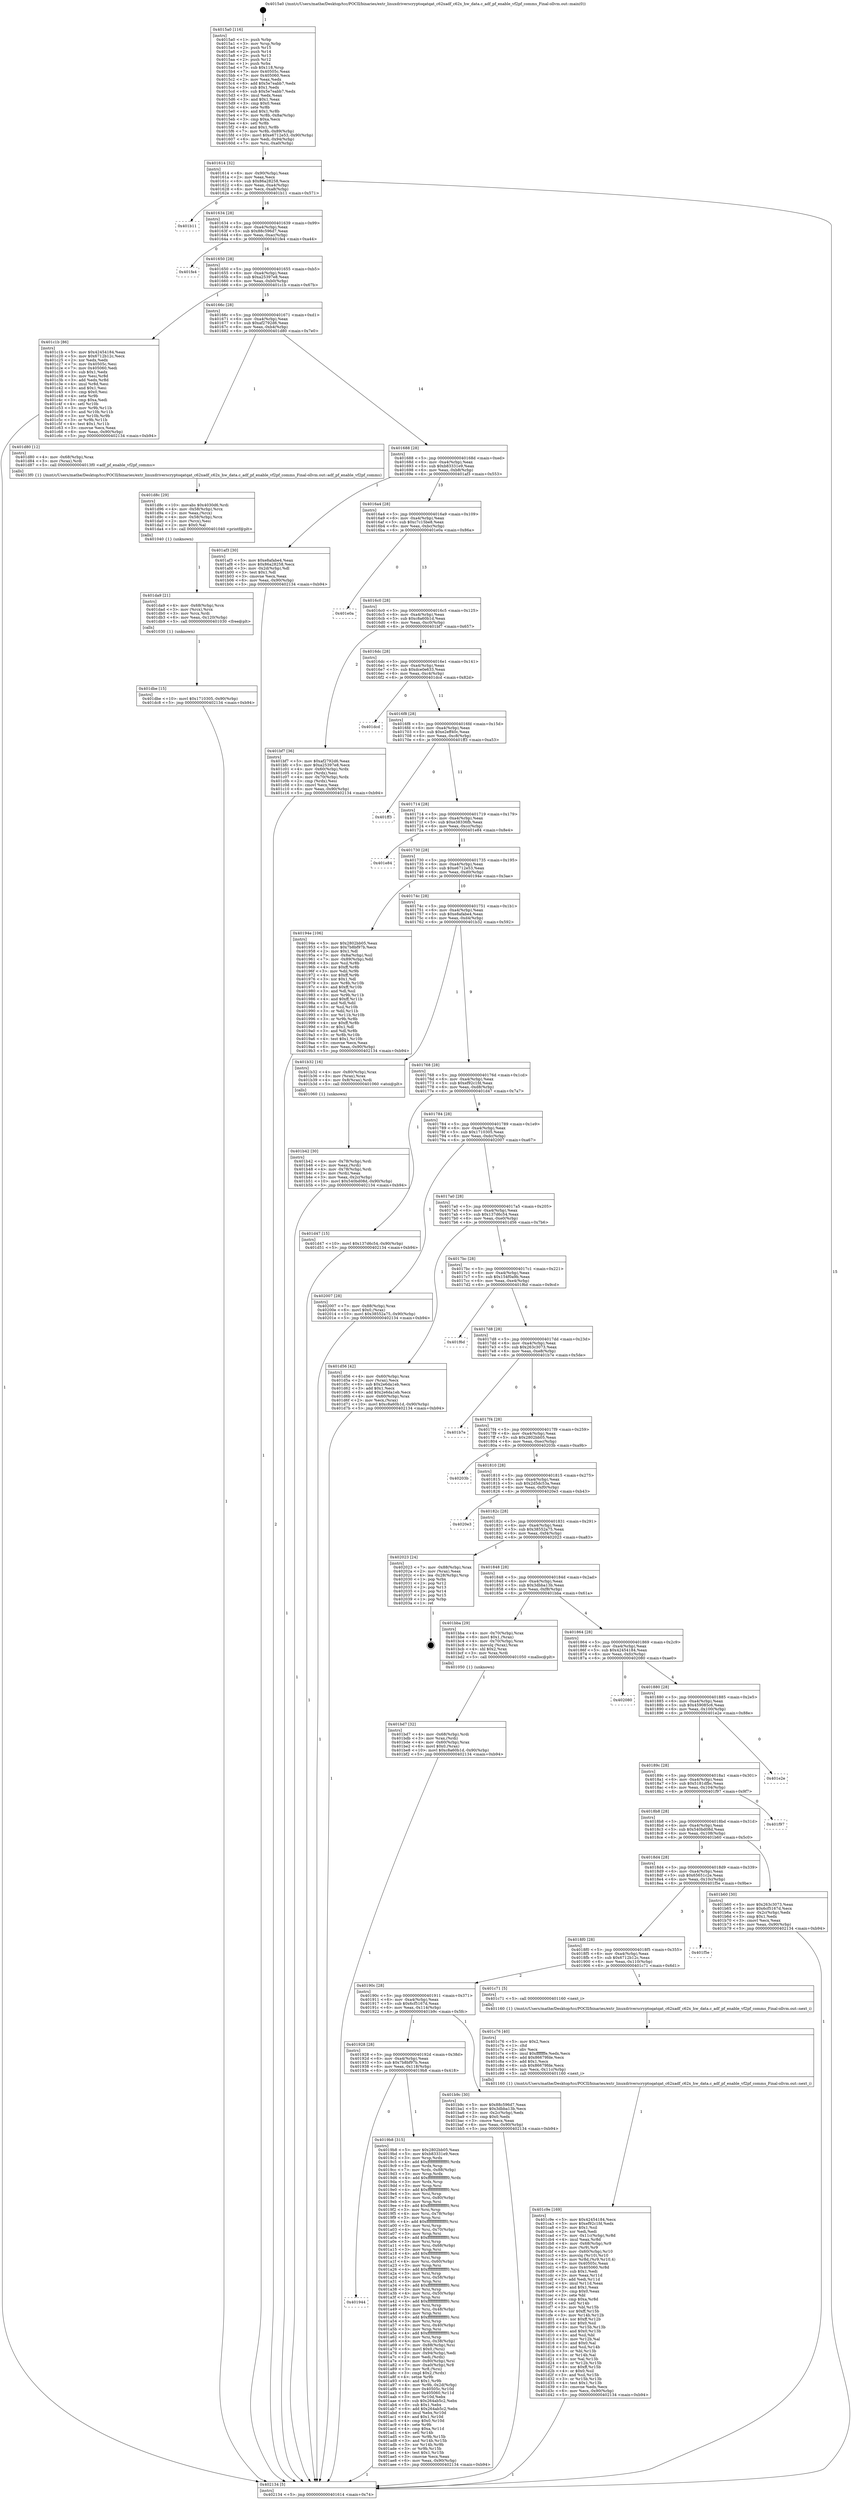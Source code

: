 digraph "0x4015a0" {
  label = "0x4015a0 (/mnt/c/Users/mathe/Desktop/tcc/POCII/binaries/extr_linuxdriverscryptoqatqat_c62xadf_c62x_hw_data.c_adf_pf_enable_vf2pf_comms_Final-ollvm.out::main(0))"
  labelloc = "t"
  node[shape=record]

  Entry [label="",width=0.3,height=0.3,shape=circle,fillcolor=black,style=filled]
  "0x401614" [label="{
     0x401614 [32]\l
     | [instrs]\l
     &nbsp;&nbsp;0x401614 \<+6\>: mov -0x90(%rbp),%eax\l
     &nbsp;&nbsp;0x40161a \<+2\>: mov %eax,%ecx\l
     &nbsp;&nbsp;0x40161c \<+6\>: sub $0x86a28258,%ecx\l
     &nbsp;&nbsp;0x401622 \<+6\>: mov %eax,-0xa4(%rbp)\l
     &nbsp;&nbsp;0x401628 \<+6\>: mov %ecx,-0xa8(%rbp)\l
     &nbsp;&nbsp;0x40162e \<+6\>: je 0000000000401b11 \<main+0x571\>\l
  }"]
  "0x401b11" [label="{
     0x401b11\l
  }", style=dashed]
  "0x401634" [label="{
     0x401634 [28]\l
     | [instrs]\l
     &nbsp;&nbsp;0x401634 \<+5\>: jmp 0000000000401639 \<main+0x99\>\l
     &nbsp;&nbsp;0x401639 \<+6\>: mov -0xa4(%rbp),%eax\l
     &nbsp;&nbsp;0x40163f \<+5\>: sub $0x88c596d7,%eax\l
     &nbsp;&nbsp;0x401644 \<+6\>: mov %eax,-0xac(%rbp)\l
     &nbsp;&nbsp;0x40164a \<+6\>: je 0000000000401fe4 \<main+0xa44\>\l
  }"]
  Exit [label="",width=0.3,height=0.3,shape=circle,fillcolor=black,style=filled,peripheries=2]
  "0x401fe4" [label="{
     0x401fe4\l
  }", style=dashed]
  "0x401650" [label="{
     0x401650 [28]\l
     | [instrs]\l
     &nbsp;&nbsp;0x401650 \<+5\>: jmp 0000000000401655 \<main+0xb5\>\l
     &nbsp;&nbsp;0x401655 \<+6\>: mov -0xa4(%rbp),%eax\l
     &nbsp;&nbsp;0x40165b \<+5\>: sub $0xa25397e8,%eax\l
     &nbsp;&nbsp;0x401660 \<+6\>: mov %eax,-0xb0(%rbp)\l
     &nbsp;&nbsp;0x401666 \<+6\>: je 0000000000401c1b \<main+0x67b\>\l
  }"]
  "0x401dbe" [label="{
     0x401dbe [15]\l
     | [instrs]\l
     &nbsp;&nbsp;0x401dbe \<+10\>: movl $0x1710305,-0x90(%rbp)\l
     &nbsp;&nbsp;0x401dc8 \<+5\>: jmp 0000000000402134 \<main+0xb94\>\l
  }"]
  "0x401c1b" [label="{
     0x401c1b [86]\l
     | [instrs]\l
     &nbsp;&nbsp;0x401c1b \<+5\>: mov $0x42454184,%eax\l
     &nbsp;&nbsp;0x401c20 \<+5\>: mov $0x6712b12c,%ecx\l
     &nbsp;&nbsp;0x401c25 \<+2\>: xor %edx,%edx\l
     &nbsp;&nbsp;0x401c27 \<+7\>: mov 0x40505c,%esi\l
     &nbsp;&nbsp;0x401c2e \<+7\>: mov 0x405060,%edi\l
     &nbsp;&nbsp;0x401c35 \<+3\>: sub $0x1,%edx\l
     &nbsp;&nbsp;0x401c38 \<+3\>: mov %esi,%r8d\l
     &nbsp;&nbsp;0x401c3b \<+3\>: add %edx,%r8d\l
     &nbsp;&nbsp;0x401c3e \<+4\>: imul %r8d,%esi\l
     &nbsp;&nbsp;0x401c42 \<+3\>: and $0x1,%esi\l
     &nbsp;&nbsp;0x401c45 \<+3\>: cmp $0x0,%esi\l
     &nbsp;&nbsp;0x401c48 \<+4\>: sete %r9b\l
     &nbsp;&nbsp;0x401c4c \<+3\>: cmp $0xa,%edi\l
     &nbsp;&nbsp;0x401c4f \<+4\>: setl %r10b\l
     &nbsp;&nbsp;0x401c53 \<+3\>: mov %r9b,%r11b\l
     &nbsp;&nbsp;0x401c56 \<+3\>: and %r10b,%r11b\l
     &nbsp;&nbsp;0x401c59 \<+3\>: xor %r10b,%r9b\l
     &nbsp;&nbsp;0x401c5c \<+3\>: or %r9b,%r11b\l
     &nbsp;&nbsp;0x401c5f \<+4\>: test $0x1,%r11b\l
     &nbsp;&nbsp;0x401c63 \<+3\>: cmovne %ecx,%eax\l
     &nbsp;&nbsp;0x401c66 \<+6\>: mov %eax,-0x90(%rbp)\l
     &nbsp;&nbsp;0x401c6c \<+5\>: jmp 0000000000402134 \<main+0xb94\>\l
  }"]
  "0x40166c" [label="{
     0x40166c [28]\l
     | [instrs]\l
     &nbsp;&nbsp;0x40166c \<+5\>: jmp 0000000000401671 \<main+0xd1\>\l
     &nbsp;&nbsp;0x401671 \<+6\>: mov -0xa4(%rbp),%eax\l
     &nbsp;&nbsp;0x401677 \<+5\>: sub $0xaf2792d6,%eax\l
     &nbsp;&nbsp;0x40167c \<+6\>: mov %eax,-0xb4(%rbp)\l
     &nbsp;&nbsp;0x401682 \<+6\>: je 0000000000401d80 \<main+0x7e0\>\l
  }"]
  "0x401da9" [label="{
     0x401da9 [21]\l
     | [instrs]\l
     &nbsp;&nbsp;0x401da9 \<+4\>: mov -0x68(%rbp),%rcx\l
     &nbsp;&nbsp;0x401dad \<+3\>: mov (%rcx),%rcx\l
     &nbsp;&nbsp;0x401db0 \<+3\>: mov %rcx,%rdi\l
     &nbsp;&nbsp;0x401db3 \<+6\>: mov %eax,-0x120(%rbp)\l
     &nbsp;&nbsp;0x401db9 \<+5\>: call 0000000000401030 \<free@plt\>\l
     | [calls]\l
     &nbsp;&nbsp;0x401030 \{1\} (unknown)\l
  }"]
  "0x401d80" [label="{
     0x401d80 [12]\l
     | [instrs]\l
     &nbsp;&nbsp;0x401d80 \<+4\>: mov -0x68(%rbp),%rax\l
     &nbsp;&nbsp;0x401d84 \<+3\>: mov (%rax),%rdi\l
     &nbsp;&nbsp;0x401d87 \<+5\>: call 00000000004013f0 \<adf_pf_enable_vf2pf_comms\>\l
     | [calls]\l
     &nbsp;&nbsp;0x4013f0 \{1\} (/mnt/c/Users/mathe/Desktop/tcc/POCII/binaries/extr_linuxdriverscryptoqatqat_c62xadf_c62x_hw_data.c_adf_pf_enable_vf2pf_comms_Final-ollvm.out::adf_pf_enable_vf2pf_comms)\l
  }"]
  "0x401688" [label="{
     0x401688 [28]\l
     | [instrs]\l
     &nbsp;&nbsp;0x401688 \<+5\>: jmp 000000000040168d \<main+0xed\>\l
     &nbsp;&nbsp;0x40168d \<+6\>: mov -0xa4(%rbp),%eax\l
     &nbsp;&nbsp;0x401693 \<+5\>: sub $0xb83331e9,%eax\l
     &nbsp;&nbsp;0x401698 \<+6\>: mov %eax,-0xb8(%rbp)\l
     &nbsp;&nbsp;0x40169e \<+6\>: je 0000000000401af3 \<main+0x553\>\l
  }"]
  "0x401d8c" [label="{
     0x401d8c [29]\l
     | [instrs]\l
     &nbsp;&nbsp;0x401d8c \<+10\>: movabs $0x4030d6,%rdi\l
     &nbsp;&nbsp;0x401d96 \<+4\>: mov -0x58(%rbp),%rcx\l
     &nbsp;&nbsp;0x401d9a \<+2\>: mov %eax,(%rcx)\l
     &nbsp;&nbsp;0x401d9c \<+4\>: mov -0x58(%rbp),%rcx\l
     &nbsp;&nbsp;0x401da0 \<+2\>: mov (%rcx),%esi\l
     &nbsp;&nbsp;0x401da2 \<+2\>: mov $0x0,%al\l
     &nbsp;&nbsp;0x401da4 \<+5\>: call 0000000000401040 \<printf@plt\>\l
     | [calls]\l
     &nbsp;&nbsp;0x401040 \{1\} (unknown)\l
  }"]
  "0x401af3" [label="{
     0x401af3 [30]\l
     | [instrs]\l
     &nbsp;&nbsp;0x401af3 \<+5\>: mov $0xe8afabe4,%eax\l
     &nbsp;&nbsp;0x401af8 \<+5\>: mov $0x86a28258,%ecx\l
     &nbsp;&nbsp;0x401afd \<+3\>: mov -0x2d(%rbp),%dl\l
     &nbsp;&nbsp;0x401b00 \<+3\>: test $0x1,%dl\l
     &nbsp;&nbsp;0x401b03 \<+3\>: cmovne %ecx,%eax\l
     &nbsp;&nbsp;0x401b06 \<+6\>: mov %eax,-0x90(%rbp)\l
     &nbsp;&nbsp;0x401b0c \<+5\>: jmp 0000000000402134 \<main+0xb94\>\l
  }"]
  "0x4016a4" [label="{
     0x4016a4 [28]\l
     | [instrs]\l
     &nbsp;&nbsp;0x4016a4 \<+5\>: jmp 00000000004016a9 \<main+0x109\>\l
     &nbsp;&nbsp;0x4016a9 \<+6\>: mov -0xa4(%rbp),%eax\l
     &nbsp;&nbsp;0x4016af \<+5\>: sub $0xc7c15be8,%eax\l
     &nbsp;&nbsp;0x4016b4 \<+6\>: mov %eax,-0xbc(%rbp)\l
     &nbsp;&nbsp;0x4016ba \<+6\>: je 0000000000401e0a \<main+0x86a\>\l
  }"]
  "0x401c9e" [label="{
     0x401c9e [169]\l
     | [instrs]\l
     &nbsp;&nbsp;0x401c9e \<+5\>: mov $0x42454184,%ecx\l
     &nbsp;&nbsp;0x401ca3 \<+5\>: mov $0xef92c1fd,%edx\l
     &nbsp;&nbsp;0x401ca8 \<+3\>: mov $0x1,%sil\l
     &nbsp;&nbsp;0x401cab \<+2\>: xor %edi,%edi\l
     &nbsp;&nbsp;0x401cad \<+7\>: mov -0x11c(%rbp),%r8d\l
     &nbsp;&nbsp;0x401cb4 \<+4\>: imul %eax,%r8d\l
     &nbsp;&nbsp;0x401cb8 \<+4\>: mov -0x68(%rbp),%r9\l
     &nbsp;&nbsp;0x401cbc \<+3\>: mov (%r9),%r9\l
     &nbsp;&nbsp;0x401cbf \<+4\>: mov -0x60(%rbp),%r10\l
     &nbsp;&nbsp;0x401cc3 \<+3\>: movslq (%r10),%r10\l
     &nbsp;&nbsp;0x401cc6 \<+4\>: mov %r8d,(%r9,%r10,4)\l
     &nbsp;&nbsp;0x401cca \<+7\>: mov 0x40505c,%eax\l
     &nbsp;&nbsp;0x401cd1 \<+8\>: mov 0x405060,%r8d\l
     &nbsp;&nbsp;0x401cd9 \<+3\>: sub $0x1,%edi\l
     &nbsp;&nbsp;0x401cdc \<+3\>: mov %eax,%r11d\l
     &nbsp;&nbsp;0x401cdf \<+3\>: add %edi,%r11d\l
     &nbsp;&nbsp;0x401ce2 \<+4\>: imul %r11d,%eax\l
     &nbsp;&nbsp;0x401ce6 \<+3\>: and $0x1,%eax\l
     &nbsp;&nbsp;0x401ce9 \<+3\>: cmp $0x0,%eax\l
     &nbsp;&nbsp;0x401cec \<+3\>: sete %bl\l
     &nbsp;&nbsp;0x401cef \<+4\>: cmp $0xa,%r8d\l
     &nbsp;&nbsp;0x401cf3 \<+4\>: setl %r14b\l
     &nbsp;&nbsp;0x401cf7 \<+3\>: mov %bl,%r15b\l
     &nbsp;&nbsp;0x401cfa \<+4\>: xor $0xff,%r15b\l
     &nbsp;&nbsp;0x401cfe \<+3\>: mov %r14b,%r12b\l
     &nbsp;&nbsp;0x401d01 \<+4\>: xor $0xff,%r12b\l
     &nbsp;&nbsp;0x401d05 \<+4\>: xor $0x0,%sil\l
     &nbsp;&nbsp;0x401d09 \<+3\>: mov %r15b,%r13b\l
     &nbsp;&nbsp;0x401d0c \<+4\>: and $0x0,%r13b\l
     &nbsp;&nbsp;0x401d10 \<+3\>: and %sil,%bl\l
     &nbsp;&nbsp;0x401d13 \<+3\>: mov %r12b,%al\l
     &nbsp;&nbsp;0x401d16 \<+2\>: and $0x0,%al\l
     &nbsp;&nbsp;0x401d18 \<+3\>: and %sil,%r14b\l
     &nbsp;&nbsp;0x401d1b \<+3\>: or %bl,%r13b\l
     &nbsp;&nbsp;0x401d1e \<+3\>: or %r14b,%al\l
     &nbsp;&nbsp;0x401d21 \<+3\>: xor %al,%r13b\l
     &nbsp;&nbsp;0x401d24 \<+3\>: or %r12b,%r15b\l
     &nbsp;&nbsp;0x401d27 \<+4\>: xor $0xff,%r15b\l
     &nbsp;&nbsp;0x401d2b \<+4\>: or $0x0,%sil\l
     &nbsp;&nbsp;0x401d2f \<+3\>: and %sil,%r15b\l
     &nbsp;&nbsp;0x401d32 \<+3\>: or %r15b,%r13b\l
     &nbsp;&nbsp;0x401d35 \<+4\>: test $0x1,%r13b\l
     &nbsp;&nbsp;0x401d39 \<+3\>: cmovne %edx,%ecx\l
     &nbsp;&nbsp;0x401d3c \<+6\>: mov %ecx,-0x90(%rbp)\l
     &nbsp;&nbsp;0x401d42 \<+5\>: jmp 0000000000402134 \<main+0xb94\>\l
  }"]
  "0x401e0a" [label="{
     0x401e0a\l
  }", style=dashed]
  "0x4016c0" [label="{
     0x4016c0 [28]\l
     | [instrs]\l
     &nbsp;&nbsp;0x4016c0 \<+5\>: jmp 00000000004016c5 \<main+0x125\>\l
     &nbsp;&nbsp;0x4016c5 \<+6\>: mov -0xa4(%rbp),%eax\l
     &nbsp;&nbsp;0x4016cb \<+5\>: sub $0xc8a60b1d,%eax\l
     &nbsp;&nbsp;0x4016d0 \<+6\>: mov %eax,-0xc0(%rbp)\l
     &nbsp;&nbsp;0x4016d6 \<+6\>: je 0000000000401bf7 \<main+0x657\>\l
  }"]
  "0x401c76" [label="{
     0x401c76 [40]\l
     | [instrs]\l
     &nbsp;&nbsp;0x401c76 \<+5\>: mov $0x2,%ecx\l
     &nbsp;&nbsp;0x401c7b \<+1\>: cltd\l
     &nbsp;&nbsp;0x401c7c \<+2\>: idiv %ecx\l
     &nbsp;&nbsp;0x401c7e \<+6\>: imul $0xfffffffe,%edx,%ecx\l
     &nbsp;&nbsp;0x401c84 \<+6\>: add $0x86679fde,%ecx\l
     &nbsp;&nbsp;0x401c8a \<+3\>: add $0x1,%ecx\l
     &nbsp;&nbsp;0x401c8d \<+6\>: sub $0x86679fde,%ecx\l
     &nbsp;&nbsp;0x401c93 \<+6\>: mov %ecx,-0x11c(%rbp)\l
     &nbsp;&nbsp;0x401c99 \<+5\>: call 0000000000401160 \<next_i\>\l
     | [calls]\l
     &nbsp;&nbsp;0x401160 \{1\} (/mnt/c/Users/mathe/Desktop/tcc/POCII/binaries/extr_linuxdriverscryptoqatqat_c62xadf_c62x_hw_data.c_adf_pf_enable_vf2pf_comms_Final-ollvm.out::next_i)\l
  }"]
  "0x401bf7" [label="{
     0x401bf7 [36]\l
     | [instrs]\l
     &nbsp;&nbsp;0x401bf7 \<+5\>: mov $0xaf2792d6,%eax\l
     &nbsp;&nbsp;0x401bfc \<+5\>: mov $0xa25397e8,%ecx\l
     &nbsp;&nbsp;0x401c01 \<+4\>: mov -0x60(%rbp),%rdx\l
     &nbsp;&nbsp;0x401c05 \<+2\>: mov (%rdx),%esi\l
     &nbsp;&nbsp;0x401c07 \<+4\>: mov -0x70(%rbp),%rdx\l
     &nbsp;&nbsp;0x401c0b \<+2\>: cmp (%rdx),%esi\l
     &nbsp;&nbsp;0x401c0d \<+3\>: cmovl %ecx,%eax\l
     &nbsp;&nbsp;0x401c10 \<+6\>: mov %eax,-0x90(%rbp)\l
     &nbsp;&nbsp;0x401c16 \<+5\>: jmp 0000000000402134 \<main+0xb94\>\l
  }"]
  "0x4016dc" [label="{
     0x4016dc [28]\l
     | [instrs]\l
     &nbsp;&nbsp;0x4016dc \<+5\>: jmp 00000000004016e1 \<main+0x141\>\l
     &nbsp;&nbsp;0x4016e1 \<+6\>: mov -0xa4(%rbp),%eax\l
     &nbsp;&nbsp;0x4016e7 \<+5\>: sub $0xdce0e633,%eax\l
     &nbsp;&nbsp;0x4016ec \<+6\>: mov %eax,-0xc4(%rbp)\l
     &nbsp;&nbsp;0x4016f2 \<+6\>: je 0000000000401dcd \<main+0x82d\>\l
  }"]
  "0x401bd7" [label="{
     0x401bd7 [32]\l
     | [instrs]\l
     &nbsp;&nbsp;0x401bd7 \<+4\>: mov -0x68(%rbp),%rdi\l
     &nbsp;&nbsp;0x401bdb \<+3\>: mov %rax,(%rdi)\l
     &nbsp;&nbsp;0x401bde \<+4\>: mov -0x60(%rbp),%rax\l
     &nbsp;&nbsp;0x401be2 \<+6\>: movl $0x0,(%rax)\l
     &nbsp;&nbsp;0x401be8 \<+10\>: movl $0xc8a60b1d,-0x90(%rbp)\l
     &nbsp;&nbsp;0x401bf2 \<+5\>: jmp 0000000000402134 \<main+0xb94\>\l
  }"]
  "0x401dcd" [label="{
     0x401dcd\l
  }", style=dashed]
  "0x4016f8" [label="{
     0x4016f8 [28]\l
     | [instrs]\l
     &nbsp;&nbsp;0x4016f8 \<+5\>: jmp 00000000004016fd \<main+0x15d\>\l
     &nbsp;&nbsp;0x4016fd \<+6\>: mov -0xa4(%rbp),%eax\l
     &nbsp;&nbsp;0x401703 \<+5\>: sub $0xe2eff40c,%eax\l
     &nbsp;&nbsp;0x401708 \<+6\>: mov %eax,-0xc8(%rbp)\l
     &nbsp;&nbsp;0x40170e \<+6\>: je 0000000000401ff3 \<main+0xa53\>\l
  }"]
  "0x401b42" [label="{
     0x401b42 [30]\l
     | [instrs]\l
     &nbsp;&nbsp;0x401b42 \<+4\>: mov -0x78(%rbp),%rdi\l
     &nbsp;&nbsp;0x401b46 \<+2\>: mov %eax,(%rdi)\l
     &nbsp;&nbsp;0x401b48 \<+4\>: mov -0x78(%rbp),%rdi\l
     &nbsp;&nbsp;0x401b4c \<+2\>: mov (%rdi),%eax\l
     &nbsp;&nbsp;0x401b4e \<+3\>: mov %eax,-0x2c(%rbp)\l
     &nbsp;&nbsp;0x401b51 \<+10\>: movl $0x540bd08d,-0x90(%rbp)\l
     &nbsp;&nbsp;0x401b5b \<+5\>: jmp 0000000000402134 \<main+0xb94\>\l
  }"]
  "0x401ff3" [label="{
     0x401ff3\l
  }", style=dashed]
  "0x401714" [label="{
     0x401714 [28]\l
     | [instrs]\l
     &nbsp;&nbsp;0x401714 \<+5\>: jmp 0000000000401719 \<main+0x179\>\l
     &nbsp;&nbsp;0x401719 \<+6\>: mov -0xa4(%rbp),%eax\l
     &nbsp;&nbsp;0x40171f \<+5\>: sub $0xe38336fb,%eax\l
     &nbsp;&nbsp;0x401724 \<+6\>: mov %eax,-0xcc(%rbp)\l
     &nbsp;&nbsp;0x40172a \<+6\>: je 0000000000401e84 \<main+0x8e4\>\l
  }"]
  "0x401944" [label="{
     0x401944\l
  }", style=dashed]
  "0x401e84" [label="{
     0x401e84\l
  }", style=dashed]
  "0x401730" [label="{
     0x401730 [28]\l
     | [instrs]\l
     &nbsp;&nbsp;0x401730 \<+5\>: jmp 0000000000401735 \<main+0x195\>\l
     &nbsp;&nbsp;0x401735 \<+6\>: mov -0xa4(%rbp),%eax\l
     &nbsp;&nbsp;0x40173b \<+5\>: sub $0xe6712e53,%eax\l
     &nbsp;&nbsp;0x401740 \<+6\>: mov %eax,-0xd0(%rbp)\l
     &nbsp;&nbsp;0x401746 \<+6\>: je 000000000040194e \<main+0x3ae\>\l
  }"]
  "0x4019b8" [label="{
     0x4019b8 [315]\l
     | [instrs]\l
     &nbsp;&nbsp;0x4019b8 \<+5\>: mov $0x2802bb05,%eax\l
     &nbsp;&nbsp;0x4019bd \<+5\>: mov $0xb83331e9,%ecx\l
     &nbsp;&nbsp;0x4019c2 \<+3\>: mov %rsp,%rdx\l
     &nbsp;&nbsp;0x4019c5 \<+4\>: add $0xfffffffffffffff0,%rdx\l
     &nbsp;&nbsp;0x4019c9 \<+3\>: mov %rdx,%rsp\l
     &nbsp;&nbsp;0x4019cc \<+7\>: mov %rdx,-0x88(%rbp)\l
     &nbsp;&nbsp;0x4019d3 \<+3\>: mov %rsp,%rdx\l
     &nbsp;&nbsp;0x4019d6 \<+4\>: add $0xfffffffffffffff0,%rdx\l
     &nbsp;&nbsp;0x4019da \<+3\>: mov %rdx,%rsp\l
     &nbsp;&nbsp;0x4019dd \<+3\>: mov %rsp,%rsi\l
     &nbsp;&nbsp;0x4019e0 \<+4\>: add $0xfffffffffffffff0,%rsi\l
     &nbsp;&nbsp;0x4019e4 \<+3\>: mov %rsi,%rsp\l
     &nbsp;&nbsp;0x4019e7 \<+4\>: mov %rsi,-0x80(%rbp)\l
     &nbsp;&nbsp;0x4019eb \<+3\>: mov %rsp,%rsi\l
     &nbsp;&nbsp;0x4019ee \<+4\>: add $0xfffffffffffffff0,%rsi\l
     &nbsp;&nbsp;0x4019f2 \<+3\>: mov %rsi,%rsp\l
     &nbsp;&nbsp;0x4019f5 \<+4\>: mov %rsi,-0x78(%rbp)\l
     &nbsp;&nbsp;0x4019f9 \<+3\>: mov %rsp,%rsi\l
     &nbsp;&nbsp;0x4019fc \<+4\>: add $0xfffffffffffffff0,%rsi\l
     &nbsp;&nbsp;0x401a00 \<+3\>: mov %rsi,%rsp\l
     &nbsp;&nbsp;0x401a03 \<+4\>: mov %rsi,-0x70(%rbp)\l
     &nbsp;&nbsp;0x401a07 \<+3\>: mov %rsp,%rsi\l
     &nbsp;&nbsp;0x401a0a \<+4\>: add $0xfffffffffffffff0,%rsi\l
     &nbsp;&nbsp;0x401a0e \<+3\>: mov %rsi,%rsp\l
     &nbsp;&nbsp;0x401a11 \<+4\>: mov %rsi,-0x68(%rbp)\l
     &nbsp;&nbsp;0x401a15 \<+3\>: mov %rsp,%rsi\l
     &nbsp;&nbsp;0x401a18 \<+4\>: add $0xfffffffffffffff0,%rsi\l
     &nbsp;&nbsp;0x401a1c \<+3\>: mov %rsi,%rsp\l
     &nbsp;&nbsp;0x401a1f \<+4\>: mov %rsi,-0x60(%rbp)\l
     &nbsp;&nbsp;0x401a23 \<+3\>: mov %rsp,%rsi\l
     &nbsp;&nbsp;0x401a26 \<+4\>: add $0xfffffffffffffff0,%rsi\l
     &nbsp;&nbsp;0x401a2a \<+3\>: mov %rsi,%rsp\l
     &nbsp;&nbsp;0x401a2d \<+4\>: mov %rsi,-0x58(%rbp)\l
     &nbsp;&nbsp;0x401a31 \<+3\>: mov %rsp,%rsi\l
     &nbsp;&nbsp;0x401a34 \<+4\>: add $0xfffffffffffffff0,%rsi\l
     &nbsp;&nbsp;0x401a38 \<+3\>: mov %rsi,%rsp\l
     &nbsp;&nbsp;0x401a3b \<+4\>: mov %rsi,-0x50(%rbp)\l
     &nbsp;&nbsp;0x401a3f \<+3\>: mov %rsp,%rsi\l
     &nbsp;&nbsp;0x401a42 \<+4\>: add $0xfffffffffffffff0,%rsi\l
     &nbsp;&nbsp;0x401a46 \<+3\>: mov %rsi,%rsp\l
     &nbsp;&nbsp;0x401a49 \<+4\>: mov %rsi,-0x48(%rbp)\l
     &nbsp;&nbsp;0x401a4d \<+3\>: mov %rsp,%rsi\l
     &nbsp;&nbsp;0x401a50 \<+4\>: add $0xfffffffffffffff0,%rsi\l
     &nbsp;&nbsp;0x401a54 \<+3\>: mov %rsi,%rsp\l
     &nbsp;&nbsp;0x401a57 \<+4\>: mov %rsi,-0x40(%rbp)\l
     &nbsp;&nbsp;0x401a5b \<+3\>: mov %rsp,%rsi\l
     &nbsp;&nbsp;0x401a5e \<+4\>: add $0xfffffffffffffff0,%rsi\l
     &nbsp;&nbsp;0x401a62 \<+3\>: mov %rsi,%rsp\l
     &nbsp;&nbsp;0x401a65 \<+4\>: mov %rsi,-0x38(%rbp)\l
     &nbsp;&nbsp;0x401a69 \<+7\>: mov -0x88(%rbp),%rsi\l
     &nbsp;&nbsp;0x401a70 \<+6\>: movl $0x0,(%rsi)\l
     &nbsp;&nbsp;0x401a76 \<+6\>: mov -0x94(%rbp),%edi\l
     &nbsp;&nbsp;0x401a7c \<+2\>: mov %edi,(%rdx)\l
     &nbsp;&nbsp;0x401a7e \<+4\>: mov -0x80(%rbp),%rsi\l
     &nbsp;&nbsp;0x401a82 \<+7\>: mov -0xa0(%rbp),%r8\l
     &nbsp;&nbsp;0x401a89 \<+3\>: mov %r8,(%rsi)\l
     &nbsp;&nbsp;0x401a8c \<+3\>: cmpl $0x2,(%rdx)\l
     &nbsp;&nbsp;0x401a8f \<+4\>: setne %r9b\l
     &nbsp;&nbsp;0x401a93 \<+4\>: and $0x1,%r9b\l
     &nbsp;&nbsp;0x401a97 \<+4\>: mov %r9b,-0x2d(%rbp)\l
     &nbsp;&nbsp;0x401a9b \<+8\>: mov 0x40505c,%r10d\l
     &nbsp;&nbsp;0x401aa3 \<+8\>: mov 0x405060,%r11d\l
     &nbsp;&nbsp;0x401aab \<+3\>: mov %r10d,%ebx\l
     &nbsp;&nbsp;0x401aae \<+6\>: sub $0x264ab5c2,%ebx\l
     &nbsp;&nbsp;0x401ab4 \<+3\>: sub $0x1,%ebx\l
     &nbsp;&nbsp;0x401ab7 \<+6\>: add $0x264ab5c2,%ebx\l
     &nbsp;&nbsp;0x401abd \<+4\>: imul %ebx,%r10d\l
     &nbsp;&nbsp;0x401ac1 \<+4\>: and $0x1,%r10d\l
     &nbsp;&nbsp;0x401ac5 \<+4\>: cmp $0x0,%r10d\l
     &nbsp;&nbsp;0x401ac9 \<+4\>: sete %r9b\l
     &nbsp;&nbsp;0x401acd \<+4\>: cmp $0xa,%r11d\l
     &nbsp;&nbsp;0x401ad1 \<+4\>: setl %r14b\l
     &nbsp;&nbsp;0x401ad5 \<+3\>: mov %r9b,%r15b\l
     &nbsp;&nbsp;0x401ad8 \<+3\>: and %r14b,%r15b\l
     &nbsp;&nbsp;0x401adb \<+3\>: xor %r14b,%r9b\l
     &nbsp;&nbsp;0x401ade \<+3\>: or %r9b,%r15b\l
     &nbsp;&nbsp;0x401ae1 \<+4\>: test $0x1,%r15b\l
     &nbsp;&nbsp;0x401ae5 \<+3\>: cmovne %ecx,%eax\l
     &nbsp;&nbsp;0x401ae8 \<+6\>: mov %eax,-0x90(%rbp)\l
     &nbsp;&nbsp;0x401aee \<+5\>: jmp 0000000000402134 \<main+0xb94\>\l
  }"]
  "0x40194e" [label="{
     0x40194e [106]\l
     | [instrs]\l
     &nbsp;&nbsp;0x40194e \<+5\>: mov $0x2802bb05,%eax\l
     &nbsp;&nbsp;0x401953 \<+5\>: mov $0x7b8bf97b,%ecx\l
     &nbsp;&nbsp;0x401958 \<+2\>: mov $0x1,%dl\l
     &nbsp;&nbsp;0x40195a \<+7\>: mov -0x8a(%rbp),%sil\l
     &nbsp;&nbsp;0x401961 \<+7\>: mov -0x89(%rbp),%dil\l
     &nbsp;&nbsp;0x401968 \<+3\>: mov %sil,%r8b\l
     &nbsp;&nbsp;0x40196b \<+4\>: xor $0xff,%r8b\l
     &nbsp;&nbsp;0x40196f \<+3\>: mov %dil,%r9b\l
     &nbsp;&nbsp;0x401972 \<+4\>: xor $0xff,%r9b\l
     &nbsp;&nbsp;0x401976 \<+3\>: xor $0x1,%dl\l
     &nbsp;&nbsp;0x401979 \<+3\>: mov %r8b,%r10b\l
     &nbsp;&nbsp;0x40197c \<+4\>: and $0xff,%r10b\l
     &nbsp;&nbsp;0x401980 \<+3\>: and %dl,%sil\l
     &nbsp;&nbsp;0x401983 \<+3\>: mov %r9b,%r11b\l
     &nbsp;&nbsp;0x401986 \<+4\>: and $0xff,%r11b\l
     &nbsp;&nbsp;0x40198a \<+3\>: and %dl,%dil\l
     &nbsp;&nbsp;0x40198d \<+3\>: or %sil,%r10b\l
     &nbsp;&nbsp;0x401990 \<+3\>: or %dil,%r11b\l
     &nbsp;&nbsp;0x401993 \<+3\>: xor %r11b,%r10b\l
     &nbsp;&nbsp;0x401996 \<+3\>: or %r9b,%r8b\l
     &nbsp;&nbsp;0x401999 \<+4\>: xor $0xff,%r8b\l
     &nbsp;&nbsp;0x40199d \<+3\>: or $0x1,%dl\l
     &nbsp;&nbsp;0x4019a0 \<+3\>: and %dl,%r8b\l
     &nbsp;&nbsp;0x4019a3 \<+3\>: or %r8b,%r10b\l
     &nbsp;&nbsp;0x4019a6 \<+4\>: test $0x1,%r10b\l
     &nbsp;&nbsp;0x4019aa \<+3\>: cmovne %ecx,%eax\l
     &nbsp;&nbsp;0x4019ad \<+6\>: mov %eax,-0x90(%rbp)\l
     &nbsp;&nbsp;0x4019b3 \<+5\>: jmp 0000000000402134 \<main+0xb94\>\l
  }"]
  "0x40174c" [label="{
     0x40174c [28]\l
     | [instrs]\l
     &nbsp;&nbsp;0x40174c \<+5\>: jmp 0000000000401751 \<main+0x1b1\>\l
     &nbsp;&nbsp;0x401751 \<+6\>: mov -0xa4(%rbp),%eax\l
     &nbsp;&nbsp;0x401757 \<+5\>: sub $0xe8afabe4,%eax\l
     &nbsp;&nbsp;0x40175c \<+6\>: mov %eax,-0xd4(%rbp)\l
     &nbsp;&nbsp;0x401762 \<+6\>: je 0000000000401b32 \<main+0x592\>\l
  }"]
  "0x402134" [label="{
     0x402134 [5]\l
     | [instrs]\l
     &nbsp;&nbsp;0x402134 \<+5\>: jmp 0000000000401614 \<main+0x74\>\l
  }"]
  "0x4015a0" [label="{
     0x4015a0 [116]\l
     | [instrs]\l
     &nbsp;&nbsp;0x4015a0 \<+1\>: push %rbp\l
     &nbsp;&nbsp;0x4015a1 \<+3\>: mov %rsp,%rbp\l
     &nbsp;&nbsp;0x4015a4 \<+2\>: push %r15\l
     &nbsp;&nbsp;0x4015a6 \<+2\>: push %r14\l
     &nbsp;&nbsp;0x4015a8 \<+2\>: push %r13\l
     &nbsp;&nbsp;0x4015aa \<+2\>: push %r12\l
     &nbsp;&nbsp;0x4015ac \<+1\>: push %rbx\l
     &nbsp;&nbsp;0x4015ad \<+7\>: sub $0x118,%rsp\l
     &nbsp;&nbsp;0x4015b4 \<+7\>: mov 0x40505c,%eax\l
     &nbsp;&nbsp;0x4015bb \<+7\>: mov 0x405060,%ecx\l
     &nbsp;&nbsp;0x4015c2 \<+2\>: mov %eax,%edx\l
     &nbsp;&nbsp;0x4015c4 \<+6\>: add $0x5e7eabb7,%edx\l
     &nbsp;&nbsp;0x4015ca \<+3\>: sub $0x1,%edx\l
     &nbsp;&nbsp;0x4015cd \<+6\>: sub $0x5e7eabb7,%edx\l
     &nbsp;&nbsp;0x4015d3 \<+3\>: imul %edx,%eax\l
     &nbsp;&nbsp;0x4015d6 \<+3\>: and $0x1,%eax\l
     &nbsp;&nbsp;0x4015d9 \<+3\>: cmp $0x0,%eax\l
     &nbsp;&nbsp;0x4015dc \<+4\>: sete %r8b\l
     &nbsp;&nbsp;0x4015e0 \<+4\>: and $0x1,%r8b\l
     &nbsp;&nbsp;0x4015e4 \<+7\>: mov %r8b,-0x8a(%rbp)\l
     &nbsp;&nbsp;0x4015eb \<+3\>: cmp $0xa,%ecx\l
     &nbsp;&nbsp;0x4015ee \<+4\>: setl %r8b\l
     &nbsp;&nbsp;0x4015f2 \<+4\>: and $0x1,%r8b\l
     &nbsp;&nbsp;0x4015f6 \<+7\>: mov %r8b,-0x89(%rbp)\l
     &nbsp;&nbsp;0x4015fd \<+10\>: movl $0xe6712e53,-0x90(%rbp)\l
     &nbsp;&nbsp;0x401607 \<+6\>: mov %edi,-0x94(%rbp)\l
     &nbsp;&nbsp;0x40160d \<+7\>: mov %rsi,-0xa0(%rbp)\l
  }"]
  "0x401928" [label="{
     0x401928 [28]\l
     | [instrs]\l
     &nbsp;&nbsp;0x401928 \<+5\>: jmp 000000000040192d \<main+0x38d\>\l
     &nbsp;&nbsp;0x40192d \<+6\>: mov -0xa4(%rbp),%eax\l
     &nbsp;&nbsp;0x401933 \<+5\>: sub $0x7b8bf97b,%eax\l
     &nbsp;&nbsp;0x401938 \<+6\>: mov %eax,-0x118(%rbp)\l
     &nbsp;&nbsp;0x40193e \<+6\>: je 00000000004019b8 \<main+0x418\>\l
  }"]
  "0x401b32" [label="{
     0x401b32 [16]\l
     | [instrs]\l
     &nbsp;&nbsp;0x401b32 \<+4\>: mov -0x80(%rbp),%rax\l
     &nbsp;&nbsp;0x401b36 \<+3\>: mov (%rax),%rax\l
     &nbsp;&nbsp;0x401b39 \<+4\>: mov 0x8(%rax),%rdi\l
     &nbsp;&nbsp;0x401b3d \<+5\>: call 0000000000401060 \<atoi@plt\>\l
     | [calls]\l
     &nbsp;&nbsp;0x401060 \{1\} (unknown)\l
  }"]
  "0x401768" [label="{
     0x401768 [28]\l
     | [instrs]\l
     &nbsp;&nbsp;0x401768 \<+5\>: jmp 000000000040176d \<main+0x1cd\>\l
     &nbsp;&nbsp;0x40176d \<+6\>: mov -0xa4(%rbp),%eax\l
     &nbsp;&nbsp;0x401773 \<+5\>: sub $0xef92c1fd,%eax\l
     &nbsp;&nbsp;0x401778 \<+6\>: mov %eax,-0xd8(%rbp)\l
     &nbsp;&nbsp;0x40177e \<+6\>: je 0000000000401d47 \<main+0x7a7\>\l
  }"]
  "0x401b9c" [label="{
     0x401b9c [30]\l
     | [instrs]\l
     &nbsp;&nbsp;0x401b9c \<+5\>: mov $0x88c596d7,%eax\l
     &nbsp;&nbsp;0x401ba1 \<+5\>: mov $0x3dbba13b,%ecx\l
     &nbsp;&nbsp;0x401ba6 \<+3\>: mov -0x2c(%rbp),%edx\l
     &nbsp;&nbsp;0x401ba9 \<+3\>: cmp $0x0,%edx\l
     &nbsp;&nbsp;0x401bac \<+3\>: cmove %ecx,%eax\l
     &nbsp;&nbsp;0x401baf \<+6\>: mov %eax,-0x90(%rbp)\l
     &nbsp;&nbsp;0x401bb5 \<+5\>: jmp 0000000000402134 \<main+0xb94\>\l
  }"]
  "0x401d47" [label="{
     0x401d47 [15]\l
     | [instrs]\l
     &nbsp;&nbsp;0x401d47 \<+10\>: movl $0x137d6c54,-0x90(%rbp)\l
     &nbsp;&nbsp;0x401d51 \<+5\>: jmp 0000000000402134 \<main+0xb94\>\l
  }"]
  "0x401784" [label="{
     0x401784 [28]\l
     | [instrs]\l
     &nbsp;&nbsp;0x401784 \<+5\>: jmp 0000000000401789 \<main+0x1e9\>\l
     &nbsp;&nbsp;0x401789 \<+6\>: mov -0xa4(%rbp),%eax\l
     &nbsp;&nbsp;0x40178f \<+5\>: sub $0x1710305,%eax\l
     &nbsp;&nbsp;0x401794 \<+6\>: mov %eax,-0xdc(%rbp)\l
     &nbsp;&nbsp;0x40179a \<+6\>: je 0000000000402007 \<main+0xa67\>\l
  }"]
  "0x40190c" [label="{
     0x40190c [28]\l
     | [instrs]\l
     &nbsp;&nbsp;0x40190c \<+5\>: jmp 0000000000401911 \<main+0x371\>\l
     &nbsp;&nbsp;0x401911 \<+6\>: mov -0xa4(%rbp),%eax\l
     &nbsp;&nbsp;0x401917 \<+5\>: sub $0x6cf5167d,%eax\l
     &nbsp;&nbsp;0x40191c \<+6\>: mov %eax,-0x114(%rbp)\l
     &nbsp;&nbsp;0x401922 \<+6\>: je 0000000000401b9c \<main+0x5fc\>\l
  }"]
  "0x402007" [label="{
     0x402007 [28]\l
     | [instrs]\l
     &nbsp;&nbsp;0x402007 \<+7\>: mov -0x88(%rbp),%rax\l
     &nbsp;&nbsp;0x40200e \<+6\>: movl $0x0,(%rax)\l
     &nbsp;&nbsp;0x402014 \<+10\>: movl $0x38552a75,-0x90(%rbp)\l
     &nbsp;&nbsp;0x40201e \<+5\>: jmp 0000000000402134 \<main+0xb94\>\l
  }"]
  "0x4017a0" [label="{
     0x4017a0 [28]\l
     | [instrs]\l
     &nbsp;&nbsp;0x4017a0 \<+5\>: jmp 00000000004017a5 \<main+0x205\>\l
     &nbsp;&nbsp;0x4017a5 \<+6\>: mov -0xa4(%rbp),%eax\l
     &nbsp;&nbsp;0x4017ab \<+5\>: sub $0x137d6c54,%eax\l
     &nbsp;&nbsp;0x4017b0 \<+6\>: mov %eax,-0xe0(%rbp)\l
     &nbsp;&nbsp;0x4017b6 \<+6\>: je 0000000000401d56 \<main+0x7b6\>\l
  }"]
  "0x401c71" [label="{
     0x401c71 [5]\l
     | [instrs]\l
     &nbsp;&nbsp;0x401c71 \<+5\>: call 0000000000401160 \<next_i\>\l
     | [calls]\l
     &nbsp;&nbsp;0x401160 \{1\} (/mnt/c/Users/mathe/Desktop/tcc/POCII/binaries/extr_linuxdriverscryptoqatqat_c62xadf_c62x_hw_data.c_adf_pf_enable_vf2pf_comms_Final-ollvm.out::next_i)\l
  }"]
  "0x401d56" [label="{
     0x401d56 [42]\l
     | [instrs]\l
     &nbsp;&nbsp;0x401d56 \<+4\>: mov -0x60(%rbp),%rax\l
     &nbsp;&nbsp;0x401d5a \<+2\>: mov (%rax),%ecx\l
     &nbsp;&nbsp;0x401d5c \<+6\>: sub $0x2e6da1eb,%ecx\l
     &nbsp;&nbsp;0x401d62 \<+3\>: add $0x1,%ecx\l
     &nbsp;&nbsp;0x401d65 \<+6\>: add $0x2e6da1eb,%ecx\l
     &nbsp;&nbsp;0x401d6b \<+4\>: mov -0x60(%rbp),%rax\l
     &nbsp;&nbsp;0x401d6f \<+2\>: mov %ecx,(%rax)\l
     &nbsp;&nbsp;0x401d71 \<+10\>: movl $0xc8a60b1d,-0x90(%rbp)\l
     &nbsp;&nbsp;0x401d7b \<+5\>: jmp 0000000000402134 \<main+0xb94\>\l
  }"]
  "0x4017bc" [label="{
     0x4017bc [28]\l
     | [instrs]\l
     &nbsp;&nbsp;0x4017bc \<+5\>: jmp 00000000004017c1 \<main+0x221\>\l
     &nbsp;&nbsp;0x4017c1 \<+6\>: mov -0xa4(%rbp),%eax\l
     &nbsp;&nbsp;0x4017c7 \<+5\>: sub $0x154f0a9b,%eax\l
     &nbsp;&nbsp;0x4017cc \<+6\>: mov %eax,-0xe4(%rbp)\l
     &nbsp;&nbsp;0x4017d2 \<+6\>: je 0000000000401f6d \<main+0x9cd\>\l
  }"]
  "0x4018f0" [label="{
     0x4018f0 [28]\l
     | [instrs]\l
     &nbsp;&nbsp;0x4018f0 \<+5\>: jmp 00000000004018f5 \<main+0x355\>\l
     &nbsp;&nbsp;0x4018f5 \<+6\>: mov -0xa4(%rbp),%eax\l
     &nbsp;&nbsp;0x4018fb \<+5\>: sub $0x6712b12c,%eax\l
     &nbsp;&nbsp;0x401900 \<+6\>: mov %eax,-0x110(%rbp)\l
     &nbsp;&nbsp;0x401906 \<+6\>: je 0000000000401c71 \<main+0x6d1\>\l
  }"]
  "0x401f6d" [label="{
     0x401f6d\l
  }", style=dashed]
  "0x4017d8" [label="{
     0x4017d8 [28]\l
     | [instrs]\l
     &nbsp;&nbsp;0x4017d8 \<+5\>: jmp 00000000004017dd \<main+0x23d\>\l
     &nbsp;&nbsp;0x4017dd \<+6\>: mov -0xa4(%rbp),%eax\l
     &nbsp;&nbsp;0x4017e3 \<+5\>: sub $0x263c3073,%eax\l
     &nbsp;&nbsp;0x4017e8 \<+6\>: mov %eax,-0xe8(%rbp)\l
     &nbsp;&nbsp;0x4017ee \<+6\>: je 0000000000401b7e \<main+0x5de\>\l
  }"]
  "0x401f5e" [label="{
     0x401f5e\l
  }", style=dashed]
  "0x401b7e" [label="{
     0x401b7e\l
  }", style=dashed]
  "0x4017f4" [label="{
     0x4017f4 [28]\l
     | [instrs]\l
     &nbsp;&nbsp;0x4017f4 \<+5\>: jmp 00000000004017f9 \<main+0x259\>\l
     &nbsp;&nbsp;0x4017f9 \<+6\>: mov -0xa4(%rbp),%eax\l
     &nbsp;&nbsp;0x4017ff \<+5\>: sub $0x2802bb05,%eax\l
     &nbsp;&nbsp;0x401804 \<+6\>: mov %eax,-0xec(%rbp)\l
     &nbsp;&nbsp;0x40180a \<+6\>: je 000000000040203b \<main+0xa9b\>\l
  }"]
  "0x4018d4" [label="{
     0x4018d4 [28]\l
     | [instrs]\l
     &nbsp;&nbsp;0x4018d4 \<+5\>: jmp 00000000004018d9 \<main+0x339\>\l
     &nbsp;&nbsp;0x4018d9 \<+6\>: mov -0xa4(%rbp),%eax\l
     &nbsp;&nbsp;0x4018df \<+5\>: sub $0x65651c2e,%eax\l
     &nbsp;&nbsp;0x4018e4 \<+6\>: mov %eax,-0x10c(%rbp)\l
     &nbsp;&nbsp;0x4018ea \<+6\>: je 0000000000401f5e \<main+0x9be\>\l
  }"]
  "0x40203b" [label="{
     0x40203b\l
  }", style=dashed]
  "0x401810" [label="{
     0x401810 [28]\l
     | [instrs]\l
     &nbsp;&nbsp;0x401810 \<+5\>: jmp 0000000000401815 \<main+0x275\>\l
     &nbsp;&nbsp;0x401815 \<+6\>: mov -0xa4(%rbp),%eax\l
     &nbsp;&nbsp;0x40181b \<+5\>: sub $0x2d5dc53a,%eax\l
     &nbsp;&nbsp;0x401820 \<+6\>: mov %eax,-0xf0(%rbp)\l
     &nbsp;&nbsp;0x401826 \<+6\>: je 00000000004020e3 \<main+0xb43\>\l
  }"]
  "0x401b60" [label="{
     0x401b60 [30]\l
     | [instrs]\l
     &nbsp;&nbsp;0x401b60 \<+5\>: mov $0x263c3073,%eax\l
     &nbsp;&nbsp;0x401b65 \<+5\>: mov $0x6cf5167d,%ecx\l
     &nbsp;&nbsp;0x401b6a \<+3\>: mov -0x2c(%rbp),%edx\l
     &nbsp;&nbsp;0x401b6d \<+3\>: cmp $0x1,%edx\l
     &nbsp;&nbsp;0x401b70 \<+3\>: cmovl %ecx,%eax\l
     &nbsp;&nbsp;0x401b73 \<+6\>: mov %eax,-0x90(%rbp)\l
     &nbsp;&nbsp;0x401b79 \<+5\>: jmp 0000000000402134 \<main+0xb94\>\l
  }"]
  "0x4020e3" [label="{
     0x4020e3\l
  }", style=dashed]
  "0x40182c" [label="{
     0x40182c [28]\l
     | [instrs]\l
     &nbsp;&nbsp;0x40182c \<+5\>: jmp 0000000000401831 \<main+0x291\>\l
     &nbsp;&nbsp;0x401831 \<+6\>: mov -0xa4(%rbp),%eax\l
     &nbsp;&nbsp;0x401837 \<+5\>: sub $0x38552a75,%eax\l
     &nbsp;&nbsp;0x40183c \<+6\>: mov %eax,-0xf4(%rbp)\l
     &nbsp;&nbsp;0x401842 \<+6\>: je 0000000000402023 \<main+0xa83\>\l
  }"]
  "0x4018b8" [label="{
     0x4018b8 [28]\l
     | [instrs]\l
     &nbsp;&nbsp;0x4018b8 \<+5\>: jmp 00000000004018bd \<main+0x31d\>\l
     &nbsp;&nbsp;0x4018bd \<+6\>: mov -0xa4(%rbp),%eax\l
     &nbsp;&nbsp;0x4018c3 \<+5\>: sub $0x540bd08d,%eax\l
     &nbsp;&nbsp;0x4018c8 \<+6\>: mov %eax,-0x108(%rbp)\l
     &nbsp;&nbsp;0x4018ce \<+6\>: je 0000000000401b60 \<main+0x5c0\>\l
  }"]
  "0x402023" [label="{
     0x402023 [24]\l
     | [instrs]\l
     &nbsp;&nbsp;0x402023 \<+7\>: mov -0x88(%rbp),%rax\l
     &nbsp;&nbsp;0x40202a \<+2\>: mov (%rax),%eax\l
     &nbsp;&nbsp;0x40202c \<+4\>: lea -0x28(%rbp),%rsp\l
     &nbsp;&nbsp;0x402030 \<+1\>: pop %rbx\l
     &nbsp;&nbsp;0x402031 \<+2\>: pop %r12\l
     &nbsp;&nbsp;0x402033 \<+2\>: pop %r13\l
     &nbsp;&nbsp;0x402035 \<+2\>: pop %r14\l
     &nbsp;&nbsp;0x402037 \<+2\>: pop %r15\l
     &nbsp;&nbsp;0x402039 \<+1\>: pop %rbp\l
     &nbsp;&nbsp;0x40203a \<+1\>: ret\l
  }"]
  "0x401848" [label="{
     0x401848 [28]\l
     | [instrs]\l
     &nbsp;&nbsp;0x401848 \<+5\>: jmp 000000000040184d \<main+0x2ad\>\l
     &nbsp;&nbsp;0x40184d \<+6\>: mov -0xa4(%rbp),%eax\l
     &nbsp;&nbsp;0x401853 \<+5\>: sub $0x3dbba13b,%eax\l
     &nbsp;&nbsp;0x401858 \<+6\>: mov %eax,-0xf8(%rbp)\l
     &nbsp;&nbsp;0x40185e \<+6\>: je 0000000000401bba \<main+0x61a\>\l
  }"]
  "0x401f97" [label="{
     0x401f97\l
  }", style=dashed]
  "0x401bba" [label="{
     0x401bba [29]\l
     | [instrs]\l
     &nbsp;&nbsp;0x401bba \<+4\>: mov -0x70(%rbp),%rax\l
     &nbsp;&nbsp;0x401bbe \<+6\>: movl $0x1,(%rax)\l
     &nbsp;&nbsp;0x401bc4 \<+4\>: mov -0x70(%rbp),%rax\l
     &nbsp;&nbsp;0x401bc8 \<+3\>: movslq (%rax),%rax\l
     &nbsp;&nbsp;0x401bcb \<+4\>: shl $0x2,%rax\l
     &nbsp;&nbsp;0x401bcf \<+3\>: mov %rax,%rdi\l
     &nbsp;&nbsp;0x401bd2 \<+5\>: call 0000000000401050 \<malloc@plt\>\l
     | [calls]\l
     &nbsp;&nbsp;0x401050 \{1\} (unknown)\l
  }"]
  "0x401864" [label="{
     0x401864 [28]\l
     | [instrs]\l
     &nbsp;&nbsp;0x401864 \<+5\>: jmp 0000000000401869 \<main+0x2c9\>\l
     &nbsp;&nbsp;0x401869 \<+6\>: mov -0xa4(%rbp),%eax\l
     &nbsp;&nbsp;0x40186f \<+5\>: sub $0x42454184,%eax\l
     &nbsp;&nbsp;0x401874 \<+6\>: mov %eax,-0xfc(%rbp)\l
     &nbsp;&nbsp;0x40187a \<+6\>: je 0000000000402080 \<main+0xae0\>\l
  }"]
  "0x40189c" [label="{
     0x40189c [28]\l
     | [instrs]\l
     &nbsp;&nbsp;0x40189c \<+5\>: jmp 00000000004018a1 \<main+0x301\>\l
     &nbsp;&nbsp;0x4018a1 \<+6\>: mov -0xa4(%rbp),%eax\l
     &nbsp;&nbsp;0x4018a7 \<+5\>: sub $0x5181dfbc,%eax\l
     &nbsp;&nbsp;0x4018ac \<+6\>: mov %eax,-0x104(%rbp)\l
     &nbsp;&nbsp;0x4018b2 \<+6\>: je 0000000000401f97 \<main+0x9f7\>\l
  }"]
  "0x402080" [label="{
     0x402080\l
  }", style=dashed]
  "0x401880" [label="{
     0x401880 [28]\l
     | [instrs]\l
     &nbsp;&nbsp;0x401880 \<+5\>: jmp 0000000000401885 \<main+0x2e5\>\l
     &nbsp;&nbsp;0x401885 \<+6\>: mov -0xa4(%rbp),%eax\l
     &nbsp;&nbsp;0x40188b \<+5\>: sub $0x459085c6,%eax\l
     &nbsp;&nbsp;0x401890 \<+6\>: mov %eax,-0x100(%rbp)\l
     &nbsp;&nbsp;0x401896 \<+6\>: je 0000000000401e2e \<main+0x88e\>\l
  }"]
  "0x401e2e" [label="{
     0x401e2e\l
  }", style=dashed]
  Entry -> "0x4015a0" [label=" 1"]
  "0x401614" -> "0x401b11" [label=" 0"]
  "0x401614" -> "0x401634" [label=" 16"]
  "0x402023" -> Exit [label=" 1"]
  "0x401634" -> "0x401fe4" [label=" 0"]
  "0x401634" -> "0x401650" [label=" 16"]
  "0x402007" -> "0x402134" [label=" 1"]
  "0x401650" -> "0x401c1b" [label=" 1"]
  "0x401650" -> "0x40166c" [label=" 15"]
  "0x401dbe" -> "0x402134" [label=" 1"]
  "0x40166c" -> "0x401d80" [label=" 1"]
  "0x40166c" -> "0x401688" [label=" 14"]
  "0x401da9" -> "0x401dbe" [label=" 1"]
  "0x401688" -> "0x401af3" [label=" 1"]
  "0x401688" -> "0x4016a4" [label=" 13"]
  "0x401d8c" -> "0x401da9" [label=" 1"]
  "0x4016a4" -> "0x401e0a" [label=" 0"]
  "0x4016a4" -> "0x4016c0" [label=" 13"]
  "0x401d80" -> "0x401d8c" [label=" 1"]
  "0x4016c0" -> "0x401bf7" [label=" 2"]
  "0x4016c0" -> "0x4016dc" [label=" 11"]
  "0x401d56" -> "0x402134" [label=" 1"]
  "0x4016dc" -> "0x401dcd" [label=" 0"]
  "0x4016dc" -> "0x4016f8" [label=" 11"]
  "0x401d47" -> "0x402134" [label=" 1"]
  "0x4016f8" -> "0x401ff3" [label=" 0"]
  "0x4016f8" -> "0x401714" [label=" 11"]
  "0x401c9e" -> "0x402134" [label=" 1"]
  "0x401714" -> "0x401e84" [label=" 0"]
  "0x401714" -> "0x401730" [label=" 11"]
  "0x401c71" -> "0x401c76" [label=" 1"]
  "0x401730" -> "0x40194e" [label=" 1"]
  "0x401730" -> "0x40174c" [label=" 10"]
  "0x40194e" -> "0x402134" [label=" 1"]
  "0x4015a0" -> "0x401614" [label=" 1"]
  "0x402134" -> "0x401614" [label=" 15"]
  "0x401c1b" -> "0x402134" [label=" 1"]
  "0x40174c" -> "0x401b32" [label=" 1"]
  "0x40174c" -> "0x401768" [label=" 9"]
  "0x401bd7" -> "0x402134" [label=" 1"]
  "0x401768" -> "0x401d47" [label=" 1"]
  "0x401768" -> "0x401784" [label=" 8"]
  "0x401bba" -> "0x401bd7" [label=" 1"]
  "0x401784" -> "0x402007" [label=" 1"]
  "0x401784" -> "0x4017a0" [label=" 7"]
  "0x401b60" -> "0x402134" [label=" 1"]
  "0x4017a0" -> "0x401d56" [label=" 1"]
  "0x4017a0" -> "0x4017bc" [label=" 6"]
  "0x401b42" -> "0x402134" [label=" 1"]
  "0x4017bc" -> "0x401f6d" [label=" 0"]
  "0x4017bc" -> "0x4017d8" [label=" 6"]
  "0x401af3" -> "0x402134" [label=" 1"]
  "0x4017d8" -> "0x401b7e" [label=" 0"]
  "0x4017d8" -> "0x4017f4" [label=" 6"]
  "0x4019b8" -> "0x402134" [label=" 1"]
  "0x4017f4" -> "0x40203b" [label=" 0"]
  "0x4017f4" -> "0x401810" [label=" 6"]
  "0x401928" -> "0x401944" [label=" 0"]
  "0x401810" -> "0x4020e3" [label=" 0"]
  "0x401810" -> "0x40182c" [label=" 6"]
  "0x401928" -> "0x4019b8" [label=" 1"]
  "0x40182c" -> "0x402023" [label=" 1"]
  "0x40182c" -> "0x401848" [label=" 5"]
  "0x40190c" -> "0x401928" [label=" 1"]
  "0x401848" -> "0x401bba" [label=" 1"]
  "0x401848" -> "0x401864" [label=" 4"]
  "0x40190c" -> "0x401b9c" [label=" 1"]
  "0x401864" -> "0x402080" [label=" 0"]
  "0x401864" -> "0x401880" [label=" 4"]
  "0x4018f0" -> "0x40190c" [label=" 2"]
  "0x401880" -> "0x401e2e" [label=" 0"]
  "0x401880" -> "0x40189c" [label=" 4"]
  "0x401b9c" -> "0x402134" [label=" 1"]
  "0x40189c" -> "0x401f97" [label=" 0"]
  "0x40189c" -> "0x4018b8" [label=" 4"]
  "0x401bf7" -> "0x402134" [label=" 2"]
  "0x4018b8" -> "0x401b60" [label=" 1"]
  "0x4018b8" -> "0x4018d4" [label=" 3"]
  "0x401c76" -> "0x401c9e" [label=" 1"]
  "0x4018d4" -> "0x401f5e" [label=" 0"]
  "0x4018d4" -> "0x4018f0" [label=" 3"]
  "0x401b32" -> "0x401b42" [label=" 1"]
  "0x4018f0" -> "0x401c71" [label=" 1"]
}

